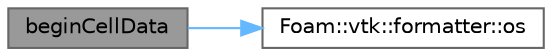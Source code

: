 digraph "beginCellData"
{
 // LATEX_PDF_SIZE
  bgcolor="transparent";
  edge [fontname=Helvetica,fontsize=10,labelfontname=Helvetica,labelfontsize=10];
  node [fontname=Helvetica,fontsize=10,shape=box,height=0.2,width=0.4];
  rankdir="LR";
  Node1 [id="Node000001",label="beginCellData",height=0.2,width=0.4,color="gray40", fillcolor="grey60", style="filled", fontcolor="black",tooltip=" "];
  Node1 -> Node2 [id="edge1_Node000001_Node000002",color="steelblue1",style="solid",tooltip=" "];
  Node2 [id="Node000002",label="Foam::vtk::formatter::os",height=0.2,width=0.4,color="grey40", fillcolor="white", style="filled",URL="$classFoam_1_1vtk_1_1formatter.html#ab64948a4d38dd0eaf1b006c8b0cfd0c3",tooltip=" "];
}

